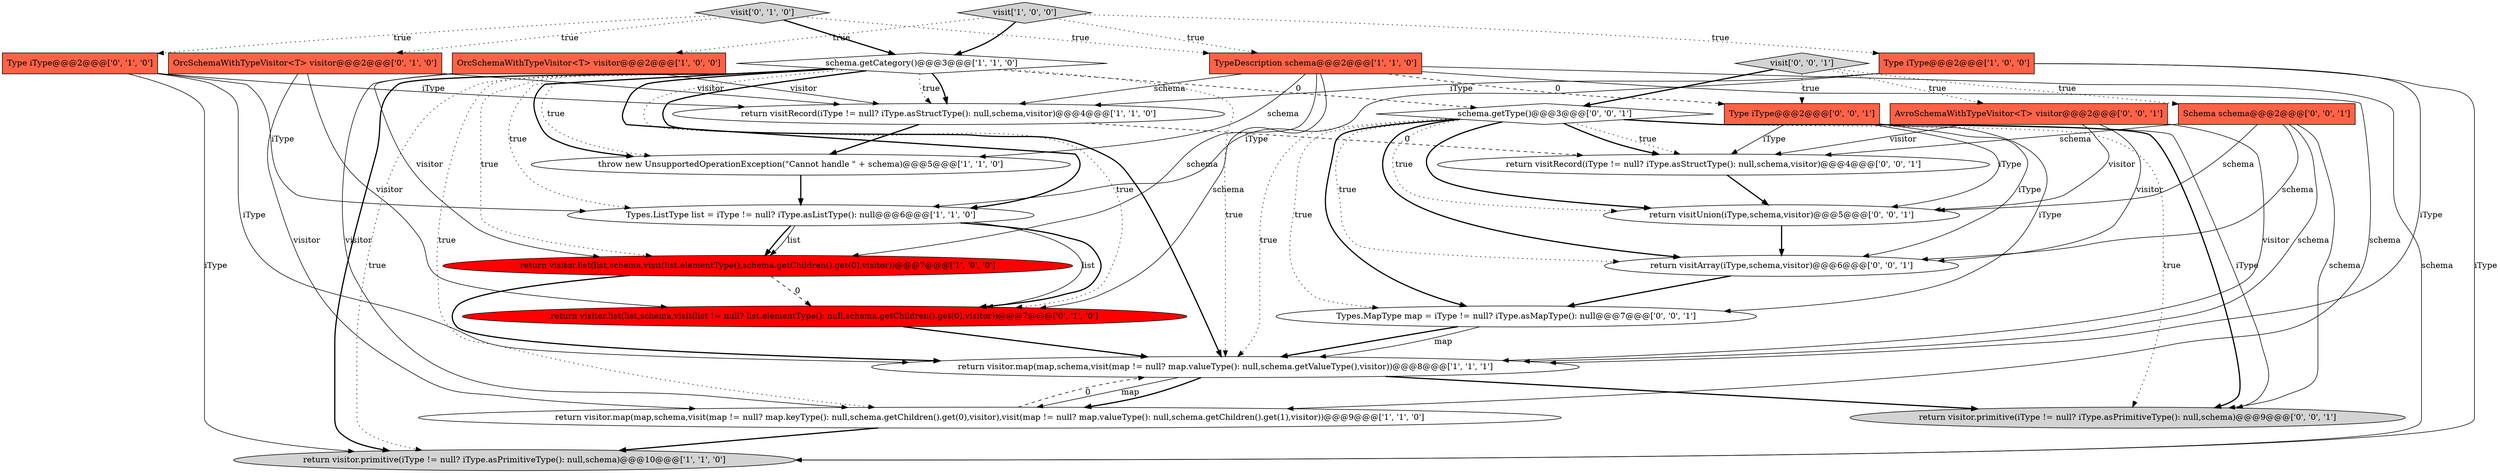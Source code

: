 digraph {
10 [style = filled, label = "return visitor.list(list,schema,visit(list.elementType(),schema.getChildren().get(0),visitor))@@@7@@@['1', '0', '0']", fillcolor = red, shape = ellipse image = "AAA1AAABBB1BBB"];
15 [style = filled, label = "return visitor.list(list,schema,visit(list != null? list.elementType(): null,schema.getChildren().get(0),visitor))@@@7@@@['0', '1', '0']", fillcolor = red, shape = ellipse image = "AAA1AAABBB2BBB"];
17 [style = filled, label = "return visitRecord(iType != null? iType.asStructType(): null,schema,visitor)@@@4@@@['0', '0', '1']", fillcolor = white, shape = ellipse image = "AAA0AAABBB3BBB"];
19 [style = filled, label = "visit['0', '0', '1']", fillcolor = lightgray, shape = diamond image = "AAA0AAABBB3BBB"];
1 [style = filled, label = "throw new UnsupportedOperationException(\"Cannot handle \" + schema)@@@5@@@['1', '1', '0']", fillcolor = white, shape = ellipse image = "AAA0AAABBB1BBB"];
23 [style = filled, label = "Types.MapType map = iType != null? iType.asMapType(): null@@@7@@@['0', '0', '1']", fillcolor = white, shape = ellipse image = "AAA0AAABBB3BBB"];
2 [style = filled, label = "return visitor.primitive(iType != null? iType.asPrimitiveType(): null,schema)@@@10@@@['1', '1', '0']", fillcolor = lightgray, shape = ellipse image = "AAA0AAABBB1BBB"];
7 [style = filled, label = "return visitRecord(iType != null? iType.asStructType(): null,schema,visitor)@@@4@@@['1', '1', '0']", fillcolor = white, shape = ellipse image = "AAA0AAABBB1BBB"];
14 [style = filled, label = "OrcSchemaWithTypeVisitor<T> visitor@@@2@@@['0', '1', '0']", fillcolor = tomato, shape = box image = "AAA0AAABBB2BBB"];
25 [style = filled, label = "return visitor.primitive(iType != null? iType.asPrimitiveType(): null,schema)@@@9@@@['0', '0', '1']", fillcolor = lightgray, shape = ellipse image = "AAA0AAABBB3BBB"];
16 [style = filled, label = "Schema schema@@@2@@@['0', '0', '1']", fillcolor = tomato, shape = box image = "AAA0AAABBB3BBB"];
18 [style = filled, label = "return visitUnion(iType,schema,visitor)@@@5@@@['0', '0', '1']", fillcolor = white, shape = ellipse image = "AAA0AAABBB3BBB"];
13 [style = filled, label = "visit['0', '1', '0']", fillcolor = lightgray, shape = diamond image = "AAA0AAABBB2BBB"];
4 [style = filled, label = "return visitor.map(map,schema,visit(map != null? map.valueType(): null,schema.getValueType(),visitor))@@@8@@@['1', '1', '1']", fillcolor = white, shape = ellipse image = "AAA0AAABBB1BBB"];
6 [style = filled, label = "OrcSchemaWithTypeVisitor<T> visitor@@@2@@@['1', '0', '0']", fillcolor = tomato, shape = box image = "AAA0AAABBB1BBB"];
21 [style = filled, label = "schema.getType()@@@3@@@['0', '0', '1']", fillcolor = white, shape = diamond image = "AAA0AAABBB3BBB"];
12 [style = filled, label = "Type iType@@@2@@@['0', '1', '0']", fillcolor = tomato, shape = box image = "AAA0AAABBB2BBB"];
22 [style = filled, label = "AvroSchemaWithTypeVisitor<T> visitor@@@2@@@['0', '0', '1']", fillcolor = tomato, shape = box image = "AAA0AAABBB3BBB"];
3 [style = filled, label = "schema.getCategory()@@@3@@@['1', '1', '0']", fillcolor = white, shape = diamond image = "AAA0AAABBB1BBB"];
9 [style = filled, label = "TypeDescription schema@@@2@@@['1', '1', '0']", fillcolor = tomato, shape = box image = "AAA0AAABBB1BBB"];
8 [style = filled, label = "Types.ListType list = iType != null? iType.asListType(): null@@@6@@@['1', '1', '0']", fillcolor = white, shape = ellipse image = "AAA0AAABBB1BBB"];
5 [style = filled, label = "return visitor.map(map,schema,visit(map != null? map.keyType(): null,schema.getChildren().get(0),visitor),visit(map != null? map.valueType(): null,schema.getChildren().get(1),visitor))@@@9@@@['1', '1', '0']", fillcolor = white, shape = ellipse image = "AAA0AAABBB1BBB"];
0 [style = filled, label = "Type iType@@@2@@@['1', '0', '0']", fillcolor = tomato, shape = box image = "AAA0AAABBB1BBB"];
20 [style = filled, label = "return visitArray(iType,schema,visitor)@@@6@@@['0', '0', '1']", fillcolor = white, shape = ellipse image = "AAA0AAABBB3BBB"];
24 [style = filled, label = "Type iType@@@2@@@['0', '0', '1']", fillcolor = tomato, shape = box image = "AAA0AAABBB3BBB"];
11 [style = filled, label = "visit['1', '0', '0']", fillcolor = lightgray, shape = diamond image = "AAA0AAABBB1BBB"];
8->10 [style = bold, label=""];
4->25 [style = bold, label=""];
21->18 [style = dotted, label="true"];
0->7 [style = solid, label="iType"];
3->4 [style = bold, label=""];
21->18 [style = bold, label=""];
21->23 [style = dotted, label="true"];
11->0 [style = dotted, label="true"];
9->5 [style = solid, label="schema"];
16->18 [style = solid, label="schema"];
6->5 [style = solid, label="visitor"];
13->9 [style = dotted, label="true"];
10->15 [style = dashed, label="0"];
3->7 [style = dotted, label="true"];
7->1 [style = bold, label=""];
21->20 [style = dotted, label="true"];
4->5 [style = solid, label="map"];
8->15 [style = solid, label="list"];
24->17 [style = solid, label="iType"];
3->21 [style = dashed, label="0"];
7->17 [style = dashed, label="0"];
12->7 [style = solid, label="iType"];
6->10 [style = solid, label="visitor"];
21->17 [style = dotted, label="true"];
21->25 [style = bold, label=""];
16->25 [style = solid, label="schema"];
8->10 [style = solid, label="list"];
22->20 [style = solid, label="visitor"];
18->20 [style = bold, label=""];
3->5 [style = dotted, label="true"];
6->7 [style = solid, label="visitor"];
24->20 [style = solid, label="iType"];
3->2 [style = bold, label=""];
20->23 [style = bold, label=""];
3->7 [style = bold, label=""];
19->22 [style = dotted, label="true"];
12->2 [style = solid, label="iType"];
3->1 [style = dotted, label="true"];
24->18 [style = solid, label="iType"];
21->23 [style = bold, label=""];
9->15 [style = solid, label="schema"];
1->8 [style = bold, label=""];
22->17 [style = solid, label="visitor"];
8->15 [style = bold, label=""];
9->2 [style = solid, label="schema"];
3->1 [style = bold, label=""];
9->10 [style = solid, label="schema"];
3->10 [style = dotted, label="true"];
22->4 [style = solid, label="visitor"];
23->4 [style = solid, label="map"];
11->9 [style = dotted, label="true"];
16->4 [style = solid, label="schema"];
19->24 [style = dotted, label="true"];
16->17 [style = solid, label="schema"];
9->1 [style = solid, label="schema"];
21->25 [style = dotted, label="true"];
24->23 [style = solid, label="iType"];
0->4 [style = solid, label="iType"];
11->3 [style = bold, label=""];
11->6 [style = dotted, label="true"];
3->8 [style = bold, label=""];
3->15 [style = dotted, label="true"];
14->5 [style = solid, label="visitor"];
0->2 [style = solid, label="iType"];
0->8 [style = solid, label="iType"];
13->14 [style = dotted, label="true"];
4->5 [style = bold, label=""];
19->21 [style = bold, label=""];
9->7 [style = solid, label="schema"];
13->12 [style = dotted, label="true"];
9->24 [style = dashed, label="0"];
23->4 [style = bold, label=""];
3->4 [style = dotted, label="true"];
12->8 [style = solid, label="iType"];
21->4 [style = dotted, label="true"];
14->7 [style = solid, label="visitor"];
5->4 [style = dashed, label="0"];
5->2 [style = bold, label=""];
21->20 [style = bold, label=""];
16->20 [style = solid, label="schema"];
22->18 [style = solid, label="visitor"];
12->4 [style = solid, label="iType"];
13->3 [style = bold, label=""];
15->4 [style = bold, label=""];
19->16 [style = dotted, label="true"];
10->4 [style = bold, label=""];
14->15 [style = solid, label="visitor"];
3->8 [style = dotted, label="true"];
21->17 [style = bold, label=""];
17->18 [style = bold, label=""];
24->25 [style = solid, label="iType"];
3->2 [style = dotted, label="true"];
}
